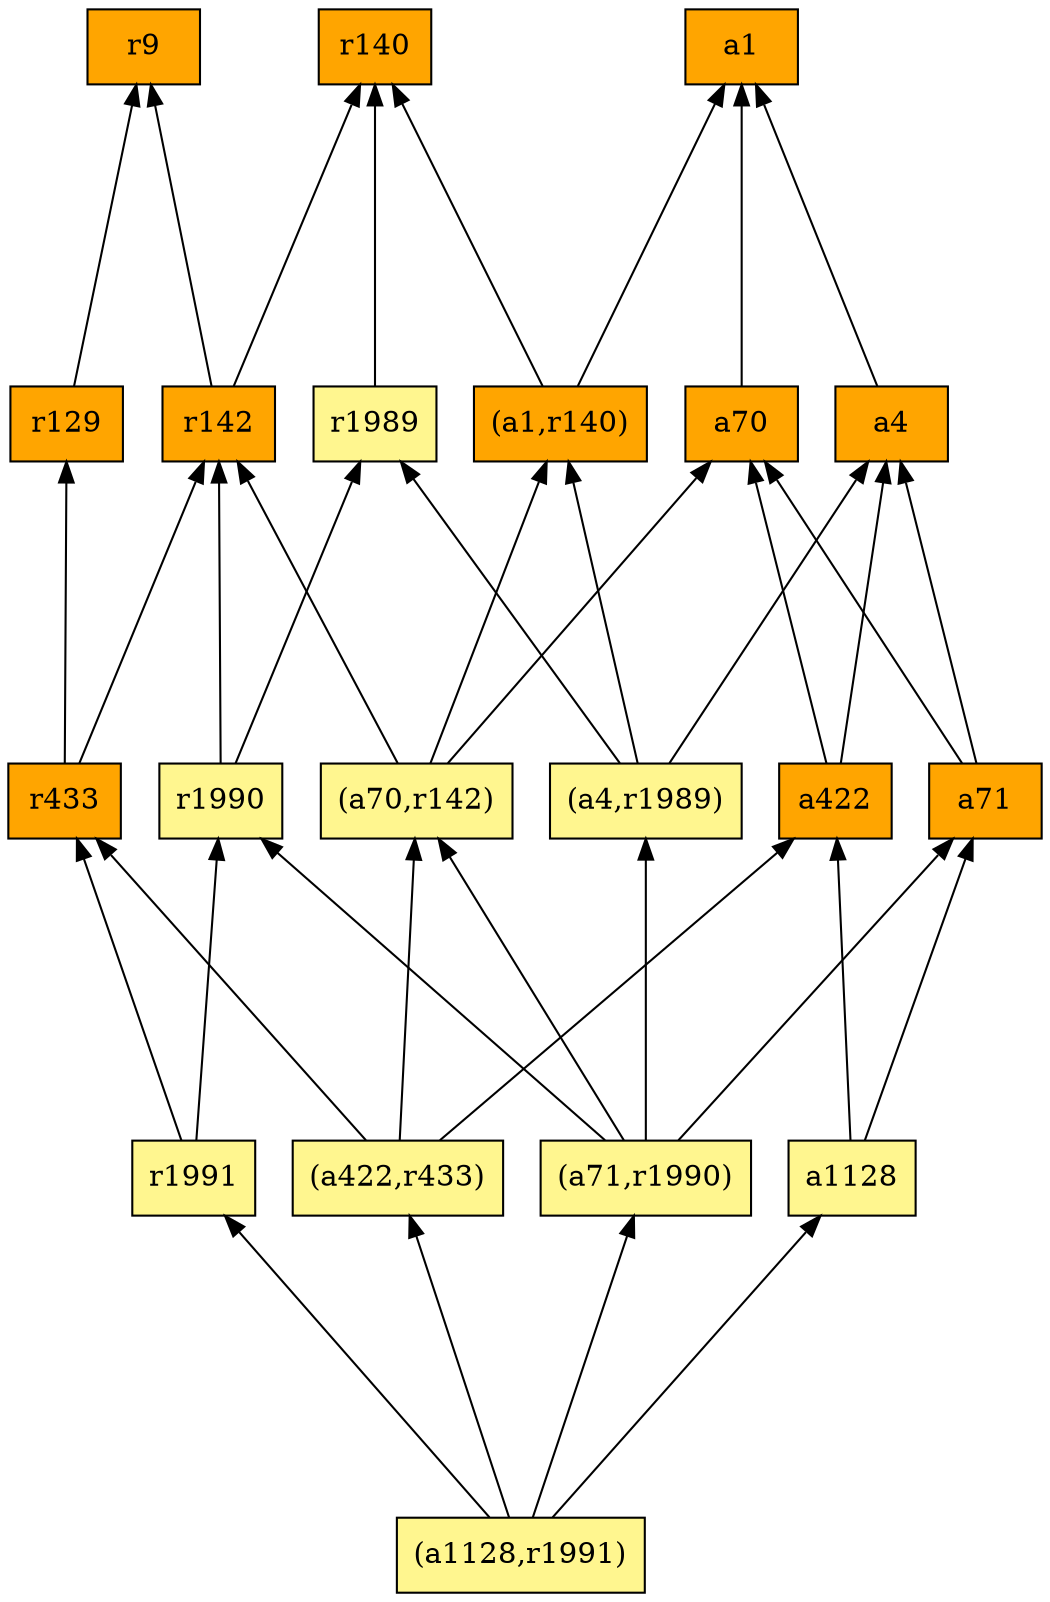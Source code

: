 digraph G {
rankdir=BT;ranksep="2.0";
"r142" [shape=record,fillcolor=orange,style=filled,label="{r142}"];
"r129" [shape=record,fillcolor=orange,style=filled,label="{r129}"];
"r433" [shape=record,fillcolor=orange,style=filled,label="{r433}"];
"a71" [shape=record,fillcolor=orange,style=filled,label="{a71}"];
"(a1,r140)" [shape=record,fillcolor=orange,style=filled,label="{(a1,r140)}"];
"r1991" [shape=record,fillcolor=khaki1,style=filled,label="{r1991}"];
"r1989" [shape=record,fillcolor=khaki1,style=filled,label="{r1989}"];
"r9" [shape=record,fillcolor=orange,style=filled,label="{r9}"];
"a1" [shape=record,fillcolor=orange,style=filled,label="{a1}"];
"(a1128,r1991)" [shape=record,fillcolor=khaki1,style=filled,label="{(a1128,r1991)}"];
"r140" [shape=record,fillcolor=orange,style=filled,label="{r140}"];
"(a4,r1989)" [shape=record,fillcolor=khaki1,style=filled,label="{(a4,r1989)}"];
"a4" [shape=record,fillcolor=orange,style=filled,label="{a4}"];
"(a71,r1990)" [shape=record,fillcolor=khaki1,style=filled,label="{(a71,r1990)}"];
"a70" [shape=record,fillcolor=orange,style=filled,label="{a70}"];
"(a70,r142)" [shape=record,fillcolor=khaki1,style=filled,label="{(a70,r142)}"];
"r1990" [shape=record,fillcolor=khaki1,style=filled,label="{r1990}"];
"a1128" [shape=record,fillcolor=khaki1,style=filled,label="{a1128}"];
"a422" [shape=record,fillcolor=orange,style=filled,label="{a422}"];
"(a422,r433)" [shape=record,fillcolor=khaki1,style=filled,label="{(a422,r433)}"];
"r142" -> "r9"
"r142" -> "r140"
"r129" -> "r9"
"r433" -> "r142"
"r433" -> "r129"
"a71" -> "a4"
"a71" -> "a70"
"(a1,r140)" -> "a1"
"(a1,r140)" -> "r140"
"r1991" -> "r433"
"r1991" -> "r1990"
"r1989" -> "r140"
"(a1128,r1991)" -> "(a71,r1990)"
"(a1128,r1991)" -> "r1991"
"(a1128,r1991)" -> "a1128"
"(a1128,r1991)" -> "(a422,r433)"
"(a4,r1989)" -> "(a1,r140)"
"(a4,r1989)" -> "a4"
"(a4,r1989)" -> "r1989"
"a4" -> "a1"
"(a71,r1990)" -> "a71"
"(a71,r1990)" -> "(a4,r1989)"
"(a71,r1990)" -> "(a70,r142)"
"(a71,r1990)" -> "r1990"
"a70" -> "a1"
"(a70,r142)" -> "r142"
"(a70,r142)" -> "(a1,r140)"
"(a70,r142)" -> "a70"
"r1990" -> "r142"
"r1990" -> "r1989"
"a1128" -> "a71"
"a1128" -> "a422"
"a422" -> "a4"
"a422" -> "a70"
"(a422,r433)" -> "(a70,r142)"
"(a422,r433)" -> "a422"
"(a422,r433)" -> "r433"
}